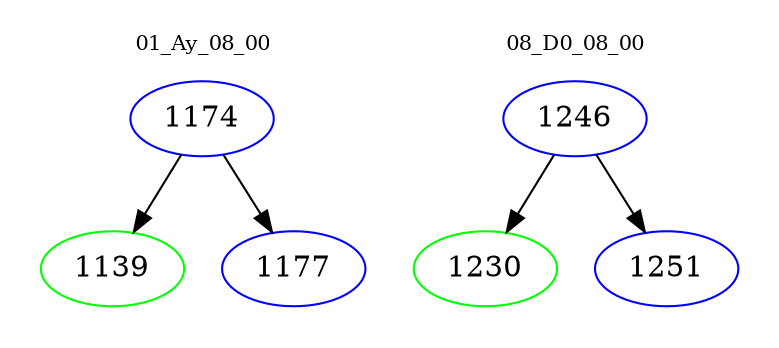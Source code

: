 digraph{
subgraph cluster_0 {
color = white
label = "01_Ay_08_00";
fontsize=10;
T0_1174 [label="1174", color="blue"]
T0_1174 -> T0_1139 [color="black"]
T0_1139 [label="1139", color="green"]
T0_1174 -> T0_1177 [color="black"]
T0_1177 [label="1177", color="blue"]
}
subgraph cluster_1 {
color = white
label = "08_D0_08_00";
fontsize=10;
T1_1246 [label="1246", color="blue"]
T1_1246 -> T1_1230 [color="black"]
T1_1230 [label="1230", color="green"]
T1_1246 -> T1_1251 [color="black"]
T1_1251 [label="1251", color="blue"]
}
}
